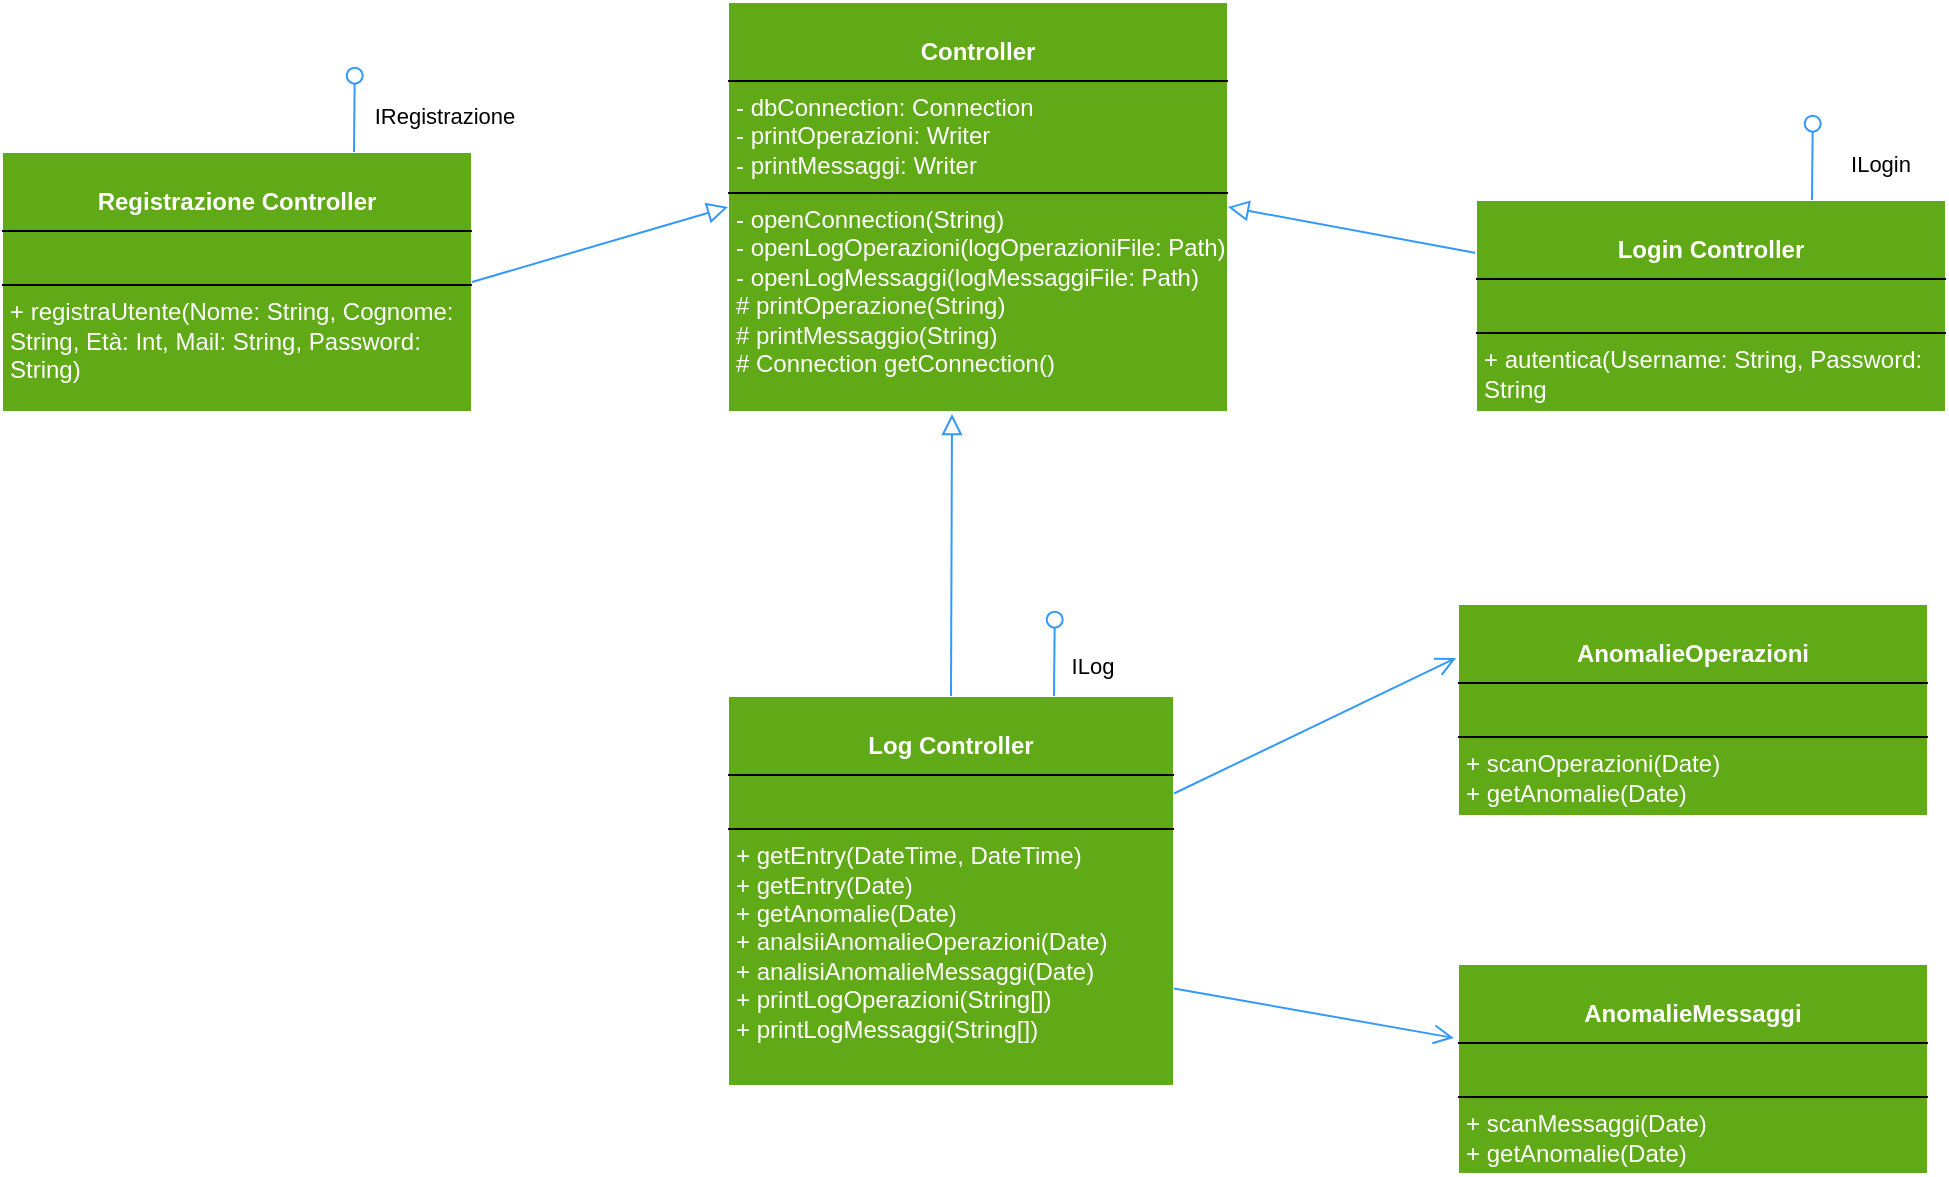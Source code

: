 <mxfile version="24.4.15" type="github">
  <diagram name="Pagina-1" id="8gtVipC6y0eBL7hh9LFe">
    <mxGraphModel dx="1020" dy="1205" grid="0" gridSize="10" guides="1" tooltips="1" connect="1" arrows="1" fold="1" page="0" pageScale="1" pageWidth="827" pageHeight="1169" math="0" shadow="0">
      <root>
        <mxCell id="0" />
        <mxCell id="1" parent="0" />
        <mxCell id="RnETkauM3iMZNyow8D8e-1" value="&lt;br&gt;&lt;p style=&quot;margin:0px;margin-top:4px;text-align:center;&quot;&gt;&lt;font color=&quot;#ffffff&quot;&gt;&lt;b&gt;Controller&lt;/b&gt;&lt;/font&gt;&lt;/p&gt;&lt;hr size=&quot;1&quot; style=&quot;border-style:solid;&quot;&gt;&lt;p style=&quot;margin:0px;margin-left:4px;&quot;&gt;&lt;font color=&quot;#ffffff&quot;&gt;- dbConnection: Connection&lt;br&gt;&lt;/font&gt;&lt;/p&gt;&lt;p style=&quot;margin:0px;margin-left:4px;&quot;&gt;&lt;font color=&quot;#ffffff&quot;&gt;- printOperazioni: Writer&lt;/font&gt;&lt;/p&gt;&lt;p style=&quot;margin:0px;margin-left:4px;&quot;&gt;&lt;font color=&quot;#ffffff&quot;&gt;- printMessaggi: Writer&lt;br&gt;&lt;/font&gt;&lt;/p&gt;&lt;hr size=&quot;1&quot; style=&quot;border-style:solid;&quot;&gt;&lt;p style=&quot;margin:0px;margin-left:4px;&quot;&gt;&lt;font color=&quot;#ffffff&quot;&gt;- openConnection(String)&lt;/font&gt;&lt;/p&gt;&lt;p style=&quot;margin:0px;margin-left:4px;&quot;&gt;&lt;font color=&quot;#ffffff&quot;&gt;- openLogOperazioni(logOperazioniFile: Path)&lt;br&gt;&lt;/font&gt;&lt;/p&gt;&lt;p style=&quot;margin:0px;margin-left:4px;&quot;&gt;&lt;font color=&quot;#ffffff&quot;&gt;- openLogMessaggi(logMessaggiFile: Path)&lt;/font&gt;&lt;/p&gt;&lt;p style=&quot;margin:0px;margin-left:4px;&quot;&gt;&lt;font color=&quot;#ffffff&quot;&gt;# printOperazione(String)&lt;/font&gt;&lt;/p&gt;&lt;p style=&quot;margin:0px;margin-left:4px;&quot;&gt;&lt;font color=&quot;#ffffff&quot;&gt;# printMessaggio(String)&lt;br&gt;&lt;/font&gt;&lt;/p&gt;&lt;p style=&quot;margin:0px;margin-left:4px;&quot;&gt;&lt;font color=&quot;#ffffff&quot;&gt;# Connection getConnection()&lt;br&gt;&lt;/font&gt;&lt;/p&gt;" style="verticalAlign=top;align=left;overflow=fill;html=1;whiteSpace=wrap;fillColor=#60A917;strokeColor=#FFFFFF;" vertex="1" parent="1">
          <mxGeometry x="155" y="-38" width="250" height="205" as="geometry" />
        </mxCell>
        <mxCell id="RnETkauM3iMZNyow8D8e-2" value="&lt;p style=&quot;margin:0px;margin-top:4px;text-align:center;&quot;&gt;&lt;font color=&quot;#ffffff&quot;&gt;&lt;br&gt;&lt;b&gt;Registrazione Controller&lt;br&gt;&lt;/b&gt;&lt;/font&gt;&lt;/p&gt;&lt;hr size=&quot;1&quot; style=&quot;border-style:solid;&quot;&gt;&lt;p style=&quot;margin:0px;margin-left:4px;&quot;&gt;&lt;font color=&quot;#ffffff&quot;&gt;&lt;br&gt;&lt;/font&gt;&lt;/p&gt;&lt;hr size=&quot;1&quot; style=&quot;border-style:solid;&quot;&gt;&lt;p style=&quot;margin:0px;margin-left:4px;&quot;&gt;&lt;font color=&quot;#ffffff&quot;&gt;+ registraUtente(Nome: String, Cognome: String, Età: Int, Mail: String, Password: String)&lt;br&gt;&lt;/font&gt;&lt;/p&gt;" style="verticalAlign=top;align=left;overflow=fill;html=1;whiteSpace=wrap;fillColor=#60A917;strokeColor=#FFFFFF;" vertex="1" parent="1">
          <mxGeometry x="-208" y="37" width="235" height="130" as="geometry" />
        </mxCell>
        <mxCell id="RnETkauM3iMZNyow8D8e-5" style="edgeStyle=none;curved=1;rounded=0;orthogonalLoop=1;jettySize=auto;html=1;exitX=0;exitY=0.25;exitDx=0;exitDy=0;entryX=1;entryY=0.5;entryDx=0;entryDy=0;fontSize=12;startSize=8;endSize=8;strokeColor=#3399FF;endArrow=block;endFill=0;" edge="1" parent="1" source="RnETkauM3iMZNyow8D8e-3" target="RnETkauM3iMZNyow8D8e-1">
          <mxGeometry relative="1" as="geometry" />
        </mxCell>
        <mxCell id="RnETkauM3iMZNyow8D8e-3" value="&lt;p style=&quot;margin:0px;margin-top:4px;text-align:center;&quot;&gt;&lt;font color=&quot;#ffffff&quot;&gt;&lt;br&gt;&lt;b&gt;Login Controller&lt;br&gt;&lt;/b&gt;&lt;/font&gt;&lt;/p&gt;&lt;hr size=&quot;1&quot; style=&quot;border-style:solid;&quot;&gt;&lt;p style=&quot;margin:0px;margin-left:4px;&quot;&gt;&lt;font color=&quot;#ffffff&quot;&gt;&lt;br&gt;&lt;/font&gt;&lt;/p&gt;&lt;hr size=&quot;1&quot; style=&quot;border-style:solid;&quot;&gt;&lt;p style=&quot;margin:0px;margin-left:4px;&quot;&gt;&lt;font color=&quot;#ffffff&quot;&gt;+ autentica(Username: String, Password: String&lt;br&gt;&lt;/font&gt;&lt;/p&gt;" style="verticalAlign=top;align=left;overflow=fill;html=1;whiteSpace=wrap;fillColor=#60A917;strokeColor=#FFFFFF;" vertex="1" parent="1">
          <mxGeometry x="529" y="61" width="235" height="106" as="geometry" />
        </mxCell>
        <mxCell id="RnETkauM3iMZNyow8D8e-4" value="&lt;p style=&quot;margin:0px;margin-top:4px;text-align:center;&quot;&gt;&lt;font color=&quot;#ffffff&quot;&gt;&lt;br&gt;&lt;b&gt;Log Controller&lt;br&gt;&lt;/b&gt;&lt;/font&gt;&lt;/p&gt;&lt;hr size=&quot;1&quot; style=&quot;border-style:solid;&quot;&gt;&lt;p style=&quot;margin:0px;margin-left:4px;&quot;&gt;&lt;font color=&quot;#ffffff&quot;&gt;&lt;br&gt;&lt;/font&gt;&lt;/p&gt;&lt;hr size=&quot;1&quot; style=&quot;border-style:solid;&quot;&gt;&lt;p style=&quot;margin:0px;margin-left:4px;&quot;&gt;&lt;font color=&quot;#ffffff&quot;&gt;+ getEntry(DateTime, DateTime)&lt;/font&gt;&lt;/p&gt;&lt;p style=&quot;margin:0px;margin-left:4px;&quot;&gt;&lt;font color=&quot;#ffffff&quot;&gt;+ getEntry(Date)&lt;/font&gt;&lt;/p&gt;&lt;p style=&quot;margin:0px;margin-left:4px;&quot;&gt;&lt;font color=&quot;#ffffff&quot;&gt;+ getAnomalie(Date)&lt;br&gt;&lt;/font&gt;&lt;/p&gt;&lt;p style=&quot;margin:0px;margin-left:4px;&quot;&gt;&lt;font color=&quot;#ffffff&quot;&gt;+ analsiiAnomalieOperazioni(Date)&lt;/font&gt;&lt;/p&gt;&lt;p style=&quot;margin:0px;margin-left:4px;&quot;&gt;&lt;font color=&quot;#ffffff&quot;&gt;+ analisiAnomalieMessaggi(Date)&lt;/font&gt;&lt;/p&gt;&lt;p style=&quot;margin:0px;margin-left:4px;&quot;&gt;&lt;font color=&quot;#ffffff&quot;&gt;+ printLogOperazioni(String[])&lt;/font&gt;&lt;/p&gt;&lt;p style=&quot;margin:0px;margin-left:4px;&quot;&gt;&lt;font color=&quot;#ffffff&quot;&gt;+ printLogMessaggi(String[])&lt;br&gt;&lt;/font&gt;&lt;/p&gt;" style="verticalAlign=top;align=left;overflow=fill;html=1;whiteSpace=wrap;fillColor=#60A917;strokeColor=#FFFFFF;" vertex="1" parent="1">
          <mxGeometry x="155" y="309" width="223" height="195" as="geometry" />
        </mxCell>
        <mxCell id="RnETkauM3iMZNyow8D8e-6" value="&lt;p style=&quot;margin:0px;margin-top:4px;text-align:center;&quot;&gt;&lt;font color=&quot;#ffffff&quot;&gt;&lt;br&gt;&lt;b&gt;AnomalieOperazioni&lt;br&gt;&lt;/b&gt;&lt;/font&gt;&lt;/p&gt;&lt;hr size=&quot;1&quot; style=&quot;border-style:solid;&quot;&gt;&lt;p style=&quot;margin:0px;margin-left:4px;&quot;&gt;&lt;font color=&quot;#ffffff&quot;&gt;&lt;br&gt;&lt;/font&gt;&lt;/p&gt;&lt;hr size=&quot;1&quot; style=&quot;border-style:solid;&quot;&gt;&lt;p style=&quot;margin:0px;margin-left:4px;&quot;&gt;&lt;font color=&quot;#ffffff&quot;&gt;+ scanOperazioni(Date)&lt;/font&gt;&lt;/p&gt;&lt;p style=&quot;margin:0px;margin-left:4px;&quot;&gt;&lt;font color=&quot;#ffffff&quot;&gt;+ getAnomalie(Date)&lt;br&gt;&lt;/font&gt;&lt;/p&gt;" style="verticalAlign=top;align=left;overflow=fill;html=1;whiteSpace=wrap;fillColor=#60A917;strokeColor=#FFFFFF;" vertex="1" parent="1">
          <mxGeometry x="520" y="263" width="235" height="106" as="geometry" />
        </mxCell>
        <mxCell id="RnETkauM3iMZNyow8D8e-7" value="&lt;p style=&quot;margin:0px;margin-top:4px;text-align:center;&quot;&gt;&lt;font color=&quot;#ffffff&quot;&gt;&lt;br&gt;&lt;b&gt;AnomalieMessaggi&lt;br&gt;&lt;/b&gt;&lt;/font&gt;&lt;/p&gt;&lt;hr size=&quot;1&quot; style=&quot;border-style:solid;&quot;&gt;&lt;p style=&quot;margin:0px;margin-left:4px;&quot;&gt;&lt;font color=&quot;#ffffff&quot;&gt;&lt;br&gt;&lt;/font&gt;&lt;/p&gt;&lt;hr size=&quot;1&quot; style=&quot;border-style:solid;&quot;&gt;&lt;p style=&quot;margin:0px;margin-left:4px;&quot;&gt;&lt;font color=&quot;#ffffff&quot;&gt;+ scanMessaggi(Date)&lt;/font&gt;&lt;/p&gt;&lt;p style=&quot;margin:0px;margin-left:4px;&quot;&gt;&lt;font color=&quot;#ffffff&quot;&gt;+ getAnomalie(Date)&lt;br&gt;&lt;/font&gt;&lt;/p&gt;" style="verticalAlign=top;align=left;overflow=fill;html=1;whiteSpace=wrap;fillColor=#60A917;strokeColor=#FFFFFF;" vertex="1" parent="1">
          <mxGeometry x="520" y="443" width="235" height="105" as="geometry" />
        </mxCell>
        <mxCell id="RnETkauM3iMZNyow8D8e-8" style="edgeStyle=none;curved=1;rounded=0;orthogonalLoop=1;jettySize=auto;html=1;exitX=1;exitY=0.25;exitDx=0;exitDy=0;fontSize=12;startSize=8;endSize=8;strokeColor=#3399FF;endArrow=open;endFill=0;" edge="1" parent="1" source="RnETkauM3iMZNyow8D8e-4">
          <mxGeometry relative="1" as="geometry">
            <mxPoint x="510" y="358" as="sourcePoint" />
            <mxPoint x="519" y="290" as="targetPoint" />
          </mxGeometry>
        </mxCell>
        <mxCell id="RnETkauM3iMZNyow8D8e-9" style="edgeStyle=none;curved=1;rounded=0;orthogonalLoop=1;jettySize=auto;html=1;exitX=1;exitY=0.75;exitDx=0;exitDy=0;fontSize=12;startSize=8;endSize=8;strokeColor=#3399FF;endArrow=open;endFill=0;entryX=-0.009;entryY=0.352;entryDx=0;entryDy=0;entryPerimeter=0;" edge="1" parent="1" source="RnETkauM3iMZNyow8D8e-4" target="RnETkauM3iMZNyow8D8e-7">
          <mxGeometry relative="1" as="geometry">
            <mxPoint x="388" y="358" as="sourcePoint" />
            <mxPoint x="529" y="300" as="targetPoint" />
          </mxGeometry>
        </mxCell>
        <mxCell id="RnETkauM3iMZNyow8D8e-10" style="edgeStyle=none;curved=1;rounded=0;orthogonalLoop=1;jettySize=auto;html=1;fontSize=12;startSize=8;endSize=8;strokeColor=#3399FF;endArrow=block;endFill=0;exitX=0.5;exitY=0;exitDx=0;exitDy=0;" edge="1" parent="1" source="RnETkauM3iMZNyow8D8e-4">
          <mxGeometry relative="1" as="geometry">
            <mxPoint x="280" y="298" as="sourcePoint" />
            <mxPoint x="267" y="168" as="targetPoint" />
          </mxGeometry>
        </mxCell>
        <mxCell id="RnETkauM3iMZNyow8D8e-11" style="edgeStyle=none;curved=1;rounded=0;orthogonalLoop=1;jettySize=auto;html=1;fontSize=12;startSize=8;endSize=8;strokeColor=#3399FF;endArrow=block;endFill=0;exitX=1;exitY=0.5;exitDx=0;exitDy=0;entryX=0;entryY=0.5;entryDx=0;entryDy=0;" edge="1" parent="1" source="RnETkauM3iMZNyow8D8e-2" target="RnETkauM3iMZNyow8D8e-1">
          <mxGeometry relative="1" as="geometry">
            <mxPoint x="277" y="319" as="sourcePoint" />
            <mxPoint x="277" y="178" as="targetPoint" />
          </mxGeometry>
        </mxCell>
        <mxCell id="RnETkauM3iMZNyow8D8e-14" style="edgeStyle=none;curved=1;rounded=0;orthogonalLoop=1;jettySize=auto;html=1;exitX=0.75;exitY=0;exitDx=0;exitDy=0;fontSize=12;startSize=8;endSize=8;strokeColor=#3399FF;endArrow=oval;endFill=0;" edge="1" parent="1">
          <mxGeometry relative="1" as="geometry">
            <mxPoint x="697.353" y="22.824" as="targetPoint" />
            <mxPoint x="697" y="61" as="sourcePoint" />
          </mxGeometry>
        </mxCell>
        <mxCell id="RnETkauM3iMZNyow8D8e-16" style="edgeStyle=none;curved=1;rounded=0;orthogonalLoop=1;jettySize=auto;html=1;exitX=0.75;exitY=0;exitDx=0;exitDy=0;fontSize=12;startSize=8;endSize=8;strokeColor=#3399FF;endArrow=oval;endFill=0;" edge="1" parent="1">
          <mxGeometry relative="1" as="geometry">
            <mxPoint x="318.353" y="270.824" as="targetPoint" />
            <mxPoint x="318" y="309" as="sourcePoint" />
          </mxGeometry>
        </mxCell>
        <mxCell id="RnETkauM3iMZNyow8D8e-17" style="edgeStyle=none;curved=1;rounded=0;orthogonalLoop=1;jettySize=auto;html=1;exitX=0.75;exitY=0;exitDx=0;exitDy=0;fontSize=12;startSize=8;endSize=8;strokeColor=#3399FF;endArrow=oval;endFill=0;" edge="1" parent="1">
          <mxGeometry relative="1" as="geometry">
            <mxPoint x="-31.647" y="-1.176" as="targetPoint" />
            <mxPoint x="-32" y="37" as="sourcePoint" />
          </mxGeometry>
        </mxCell>
        <mxCell id="RnETkauM3iMZNyow8D8e-18" value="&lt;font style=&quot;font-size: 11px;&quot;&gt;IRegistrazione&lt;/font&gt;" style="text;html=1;align=center;verticalAlign=middle;resizable=0;points=[];autosize=1;strokeColor=none;fillColor=none;fontSize=16;" vertex="1" parent="1">
          <mxGeometry x="-31" y="1" width="88" height="31" as="geometry" />
        </mxCell>
        <mxCell id="RnETkauM3iMZNyow8D8e-19" value="&lt;font style=&quot;font-size: 11px;&quot;&gt;ILog&lt;/font&gt;" style="text;html=1;align=center;verticalAlign=middle;resizable=0;points=[];autosize=1;strokeColor=none;fillColor=none;fontSize=16;" vertex="1" parent="1">
          <mxGeometry x="317" y="276" width="39" height="31" as="geometry" />
        </mxCell>
        <mxCell id="RnETkauM3iMZNyow8D8e-20" value="&lt;font style=&quot;font-size: 11px;&quot;&gt;ILogin&lt;/font&gt;" style="text;html=1;align=center;verticalAlign=middle;resizable=0;points=[];autosize=1;strokeColor=none;fillColor=none;fontSize=16;" vertex="1" parent="1">
          <mxGeometry x="707" y="25" width="48" height="31" as="geometry" />
        </mxCell>
      </root>
    </mxGraphModel>
  </diagram>
</mxfile>
